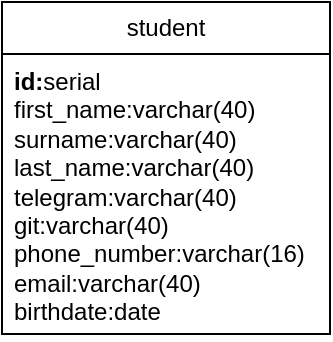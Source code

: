 <mxfile version="24.9.1">
  <diagram name="Страница — 1" id="Wd4YCbWL0C63dt579lWE">
    <mxGraphModel dx="1083" dy="777" grid="0" gridSize="10" guides="1" tooltips="1" connect="1" arrows="1" fold="1" page="0" pageScale="1" pageWidth="827" pageHeight="1169" math="0" shadow="0">
      <root>
        <mxCell id="0" />
        <mxCell id="1" parent="0" />
        <mxCell id="P7Is1zcQtdrnoz8vb3dG-9" value="student" style="swimlane;fontStyle=0;childLayout=stackLayout;horizontal=1;startSize=26;fillColor=none;horizontalStack=0;resizeParent=1;resizeParentMax=0;resizeLast=0;collapsible=1;marginBottom=0;whiteSpace=wrap;html=1;" parent="1" vertex="1">
          <mxGeometry x="-90" y="-6" width="164" height="166" as="geometry" />
        </mxCell>
        <mxCell id="P7Is1zcQtdrnoz8vb3dG-11" value="&lt;b&gt;id:&lt;/b&gt;serial&lt;div&gt;first_name:varchar(40)&lt;/div&gt;&lt;div&gt;surname:varchar&lt;span style=&quot;background-color: initial;&quot;&gt;(40)&lt;/span&gt;&lt;/div&gt;&lt;div&gt;last_name:varchar&lt;span style=&quot;background-color: initial;&quot;&gt;(40)&lt;/span&gt;&lt;/div&gt;&lt;div&gt;telegram:varchar&lt;span style=&quot;background-color: initial;&quot;&gt;(40)&lt;/span&gt;&lt;/div&gt;&lt;div&gt;git:varchar&lt;span style=&quot;background-color: initial;&quot;&gt;(40)&lt;/span&gt;&lt;/div&gt;&lt;div&gt;phone_number:varchar&lt;span style=&quot;background-color: initial;&quot;&gt;(16)&lt;/span&gt;&lt;/div&gt;&lt;div&gt;email:varchar&lt;span style=&quot;background-color: initial;&quot;&gt;(40)&lt;/span&gt;&lt;/div&gt;&lt;div&gt;birthdate:date&lt;/div&gt;" style="text;strokeColor=none;fillColor=none;align=left;verticalAlign=top;spacingLeft=4;spacingRight=4;overflow=hidden;rotatable=0;points=[[0,0.5],[1,0.5]];portConstraint=eastwest;whiteSpace=wrap;html=1;" parent="P7Is1zcQtdrnoz8vb3dG-9" vertex="1">
          <mxGeometry y="26" width="164" height="140" as="geometry" />
        </mxCell>
      </root>
    </mxGraphModel>
  </diagram>
</mxfile>
